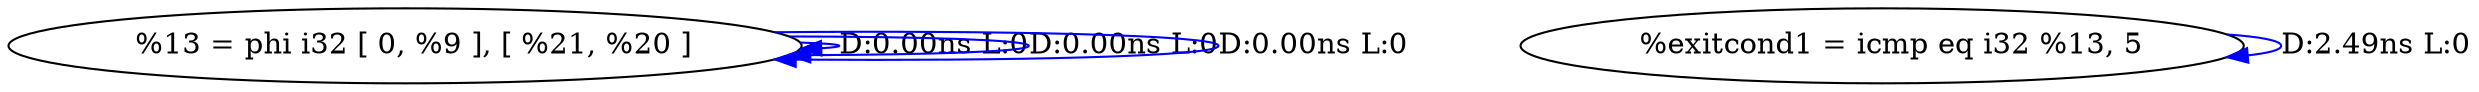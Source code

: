 digraph {
Node0x3158290[label="  %13 = phi i32 [ 0, %9 ], [ %21, %20 ]"];
Node0x3158290 -> Node0x3158290[label="D:0.00ns L:0",color=blue];
Node0x3158290 -> Node0x3158290[label="D:0.00ns L:0",color=blue];
Node0x3158290 -> Node0x3158290[label="D:0.00ns L:0",color=blue];
Node0x3158370[label="  %exitcond1 = icmp eq i32 %13, 5"];
Node0x3158370 -> Node0x3158370[label="D:2.49ns L:0",color=blue];
}
